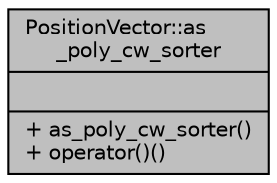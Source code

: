 digraph "PositionVector::as_poly_cw_sorter"
{
  edge [fontname="Helvetica",fontsize="10",labelfontname="Helvetica",labelfontsize="10"];
  node [fontname="Helvetica",fontsize="10",shape=record];
  Node1 [label="{PositionVector::as\l_poly_cw_sorter\n||+ as_poly_cw_sorter()\l+ operator()()\l}",height=0.2,width=0.4,color="black", fillcolor="grey75", style="filled", fontcolor="black"];
}
